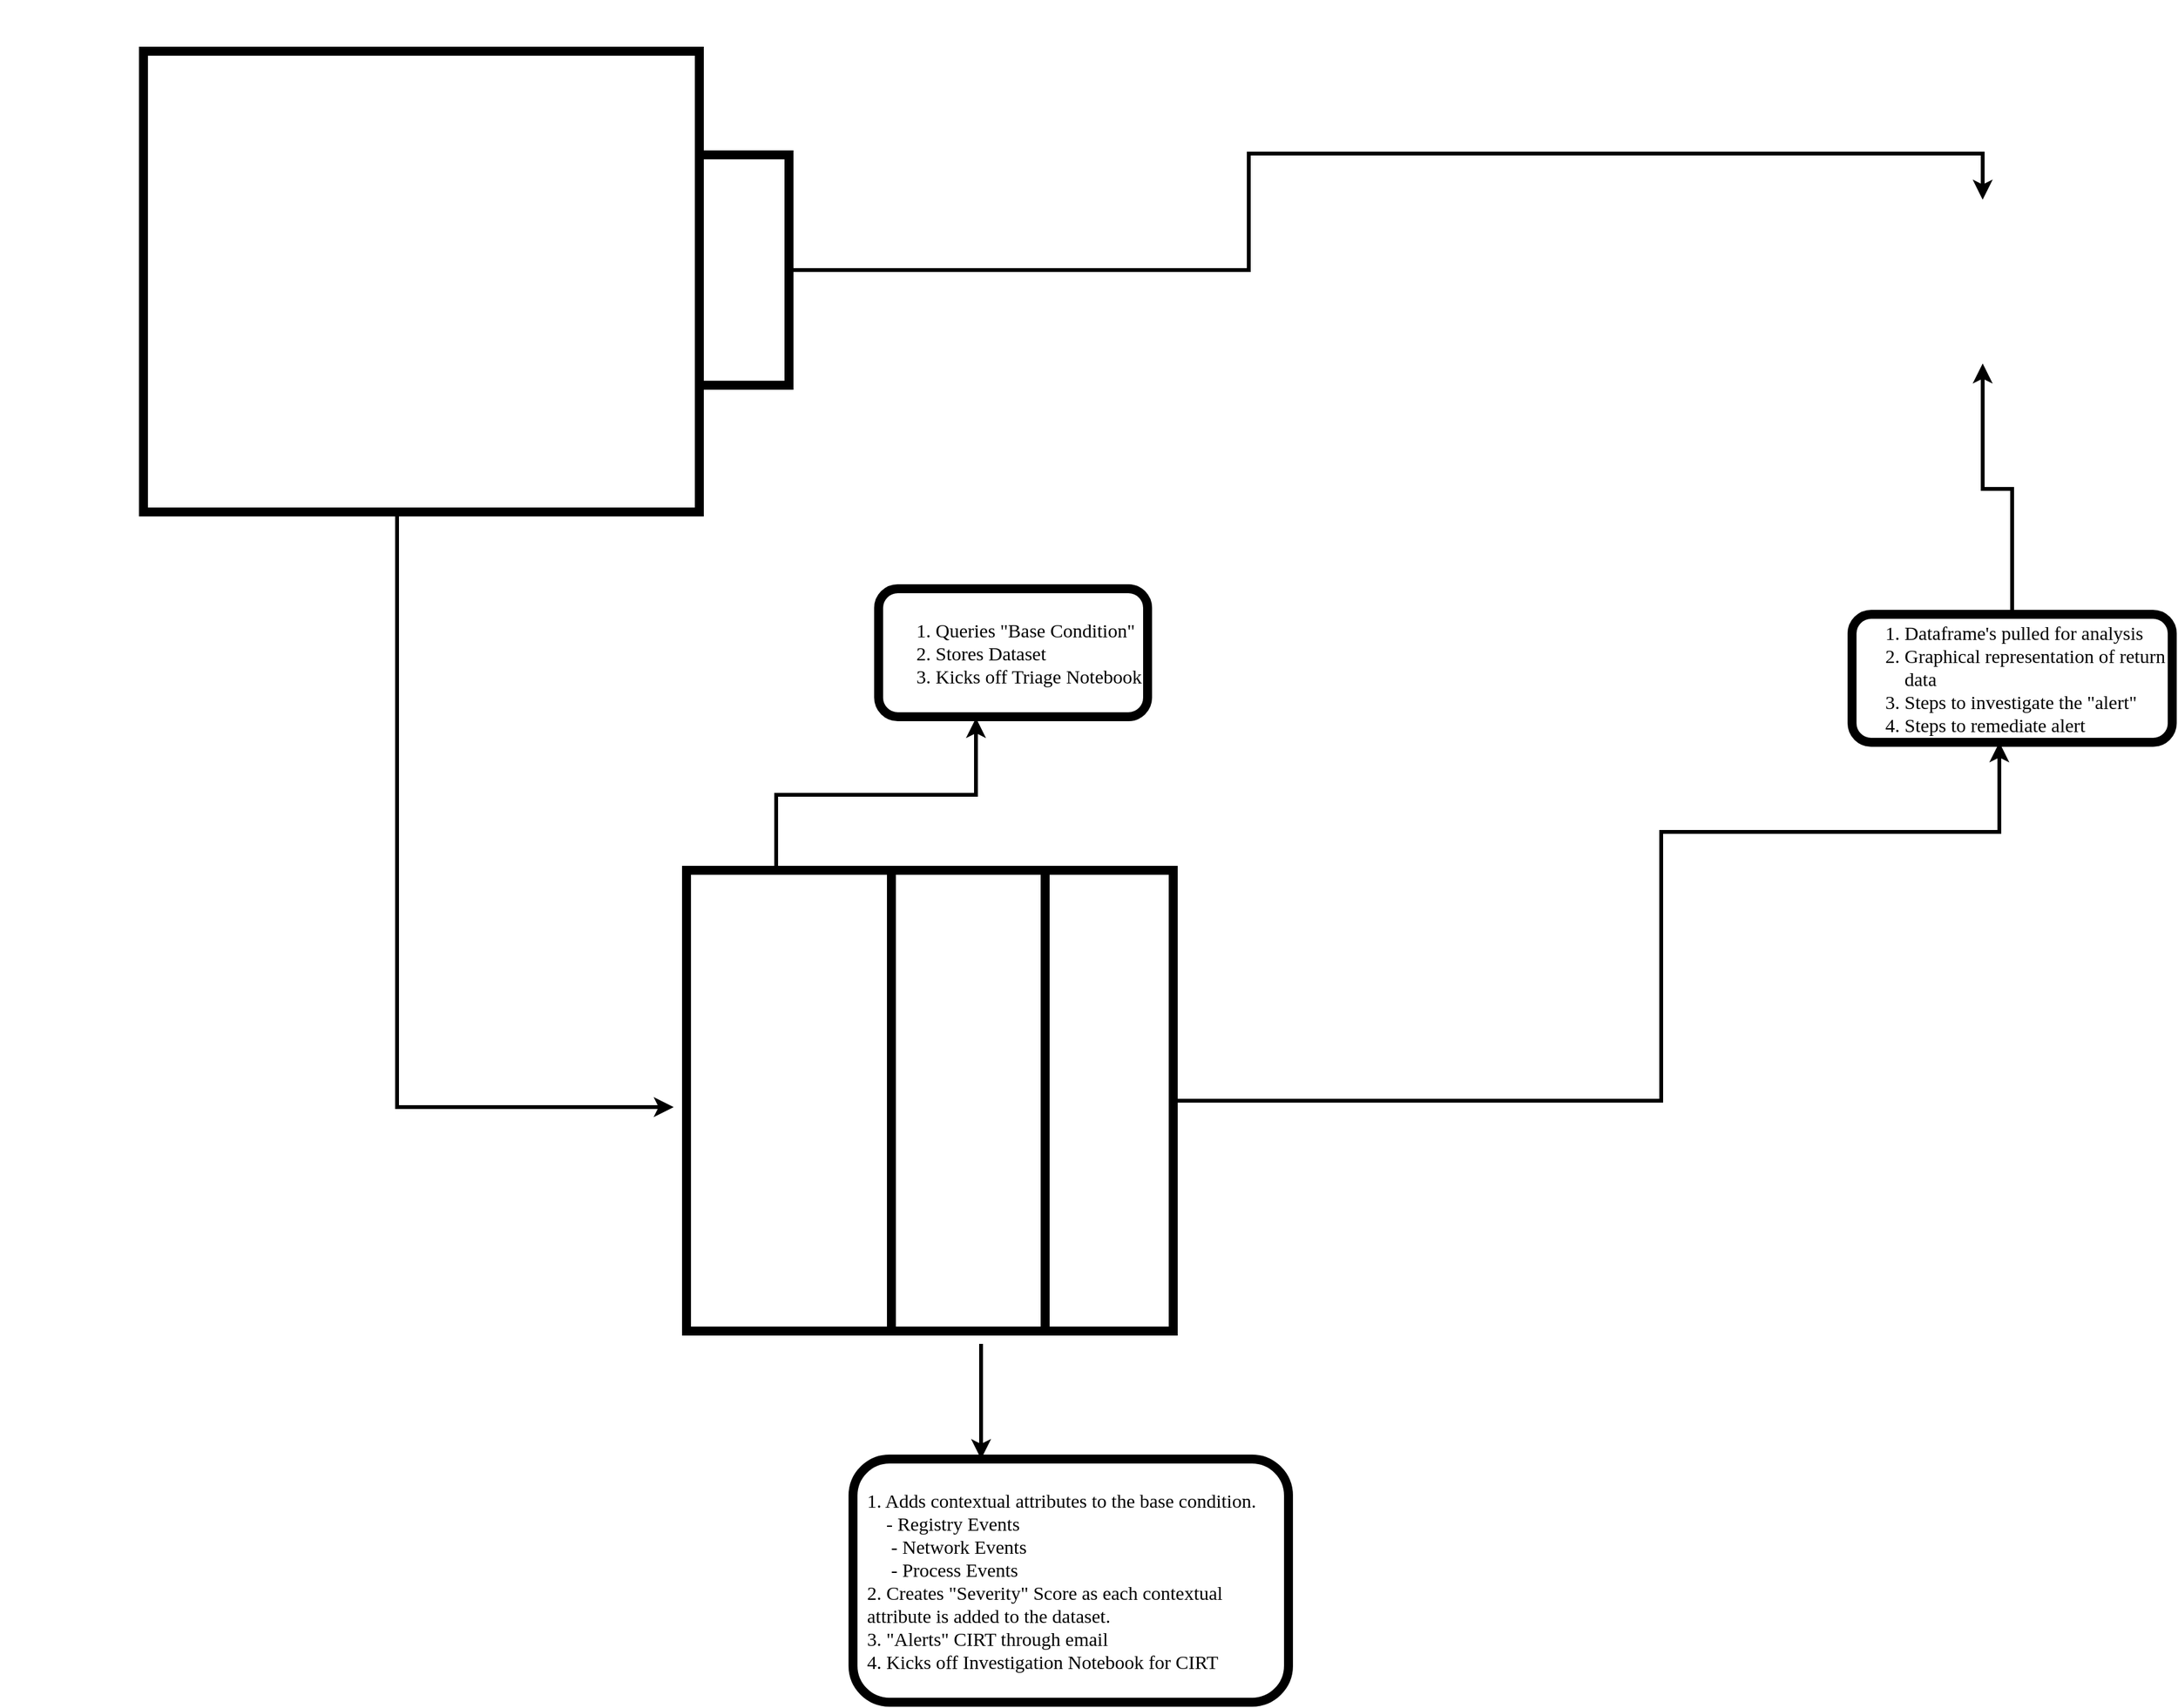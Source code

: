 <mxGraphModel dx="1385" dy="753" grid="1" gridSize="10" guides="1" tooltips="1" connect="1" arrows="1" fold="1" page="1" pageScale="1" pageWidth="850" pageHeight="1100" background="#ffffff"><root><mxCell id="0"/><mxCell id="1" parent="0"/><mxCell id="55" value="" style="shape=image;imageAspect=0;aspect=fixed;verticalLabelPosition=bottom;verticalAlign=top;image=http://192.168.1.68:8888/files/work/Funnel-1.png?_xsrf=2%7C83a49bdf%7Cd88556adc5b9c9b25d3a5e3e89af1b2d%7C1603753624;" parent="1" vertex="1"><mxGeometry x="790" y="1499" width="378" height="343" as="geometry"/></mxCell><mxCell id="51" value="" style="shape=image;imageAspect=0;aspect=fixed;verticalLabelPosition=bottom;verticalAlign=top;image=http://192.168.1.68:8888/files/work/Funnel.png?_xsrf=2%7C83a49bdf%7Cd88556adc5b9c9b25d3a5e3e89af1b2d%7C1603753624;" parent="1" vertex="1"><mxGeometry x="366" y="850" width="802" height="343" as="geometry"/></mxCell><mxCell id="49" value="" style="shape=image;imageAspect=0;aspect=fixed;verticalLabelPosition=bottom;verticalAlign=top;image=http://192.168.1.68:8888/files/work/Detection%20Process/Funnel-1.png?_xsrf=2%7C5d1cb925%7Cd7e60fa97604494123f16e8cbd4ed84c%7C1602690727;" parent="1" vertex="1"><mxGeometry x="800" y="1485" width="380" height="345" as="geometry"/></mxCell><mxCell id="27" value="" style="shape=image;imageAspect=0;aspect=fixed;verticalLabelPosition=bottom;verticalAlign=top;shadow=0;comic=0;fontFamily=Times New Roman;image=http://192.168.1.68:8888/files/work/Detection%20Process/Funnel.png?_xsrf=2%7C08214af3%7C7c0fe4b4e4826df3866c03934648d916%7C1602523751;" parent="1" vertex="1"><mxGeometry x="254" y="810" width="987" height="422" as="geometry"/></mxCell><mxCell id="29" style="edgeStyle=orthogonalEdgeStyle;rounded=0;html=1;jettySize=auto;orthogonalLoop=1;fontFamily=Times New Roman;exitX=0.5;exitY=1;strokeWidth=3;" parent="1" source="28" target="30" edge="1"><mxGeometry relative="1" as="geometry"><mxPoint x="540" y="1685" as="targetPoint"/><mxPoint x="410" y="1440" as="sourcePoint"/><Array as="points"><mxPoint x="564" y="1675"/></Array></mxGeometry></mxCell><mxCell id="28" value="" style="rounded=0;whiteSpace=wrap;html=1;shadow=0;comic=0;fontFamily=Times New Roman;fillColor=none;strokeWidth=7;" parent="1" vertex="1"><mxGeometry x="366" y="850" width="434" height="360" as="geometry"/></mxCell><mxCell id="31" style="edgeStyle=orthogonalEdgeStyle;rounded=0;html=1;exitX=0.456;exitY=0.003;jettySize=auto;orthogonalLoop=1;strokeWidth=3;fontFamily=Times New Roman;exitPerimeter=0;" parent="1" source="35" edge="1"><mxGeometry relative="1" as="geometry"><mxPoint x="1016" y="1371" as="targetPoint"/><mxPoint x="860" y="1490" as="sourcePoint"/><Array as="points"><mxPoint x="860" y="1491"/><mxPoint x="860" y="1431"/><mxPoint x="1016" y="1431"/></Array></mxGeometry></mxCell><mxCell id="37" style="edgeStyle=orthogonalEdgeStyle;rounded=0;html=1;jettySize=auto;orthogonalLoop=1;strokeWidth=3;fontFamily=Times New Roman;" parent="1" edge="1"><mxGeometry relative="1" as="geometry"><mxPoint x="1020" y="1860" as="sourcePoint"/><mxPoint x="1020" y="1950" as="targetPoint"/><Array as="points"><mxPoint x="1020" y="1910"/><mxPoint x="1020" y="1910"/></Array></mxGeometry></mxCell><mxCell id="30" value="" style="shape=image;imageAspect=0;aspect=fixed;verticalLabelPosition=bottom;verticalAlign=top;shadow=0;comic=0;strokeWidth=7;fillColor=none;fontFamily=Times New Roman;image=http://192.168.1.68:8888/files/work/Detection%20Process/Funnel-1.PNG?_xsrf=2%7C08214af3%7C7c0fe4b4e4826df3866c03934648d916%7C1602523751;" parent="1" vertex="1"><mxGeometry x="780" y="1490" width="408" height="370" as="geometry"/></mxCell><mxCell id="32" value="&lt;ol style=&quot;font-size: 15px&quot;&gt;&lt;li style=&quot;text-align: left&quot;&gt;Queries &quot;Base Condition&quot;&lt;/li&gt;&lt;li style=&quot;text-align: left&quot;&gt;Stores Dataset&lt;/li&gt;&lt;li style=&quot;text-align: left&quot;&gt;Kicks off Triage Notebook&lt;/li&gt;&lt;/ol&gt;" style="rounded=1;whiteSpace=wrap;html=1;shadow=0;comic=0;strokeWidth=7;fillColor=none;fontFamily=Times New Roman;" parent="1" vertex="1"><mxGeometry x="940" y="1270" width="210" height="100" as="geometry"/></mxCell><mxCell id="34" value="&lt;div style=&quot;text-align: left ; font-size: 15px&quot;&gt;&lt;span style=&quot;letter-spacing: 0px&quot;&gt;&lt;font style=&quot;font-size: 15px&quot;&gt;1. Adds contextual attributes to the base condition.&amp;nbsp;&lt;/font&gt;&lt;/span&gt;&lt;/div&gt;&lt;div style=&quot;text-align: left ; font-size: 15px&quot;&gt;&lt;div&gt;&lt;font style=&quot;font-size: 15px&quot;&gt;&amp;nbsp;&amp;nbsp; &amp;nbsp;- Registry Events&lt;/font&gt;&lt;/div&gt;&lt;div&gt;&lt;font style=&quot;font-size: 15px&quot;&gt;&amp;nbsp; &amp;nbsp; &amp;nbsp;- Network Events&lt;/font&gt;&lt;/div&gt;&lt;div&gt;&lt;font style=&quot;font-size: 15px&quot;&gt;&amp;nbsp; &amp;nbsp; &amp;nbsp;- Process Events&lt;/font&gt;&lt;/div&gt;&lt;/div&gt;&lt;div style=&quot;text-align: left ; font-size: 15px&quot;&gt;&lt;font style=&quot;font-size: 15px&quot;&gt;&lt;font style=&quot;font-size: 15px&quot;&gt;2.&amp;nbsp;&lt;/font&gt;&lt;span&gt;Creates &quot;Severity&quot; Score as each contextual attribute is added to the dataset.&amp;nbsp;&lt;/span&gt;&lt;/font&gt;&lt;/div&gt;&lt;div style=&quot;text-align: left ; font-size: 15px&quot;&gt;&lt;font style=&quot;font-size: 15px&quot;&gt;3. &quot;Alerts&quot; CIRT through email&lt;/font&gt;&lt;/div&gt;&lt;div style=&quot;text-align: left ; font-size: 15px&quot;&gt;&lt;font style=&quot;font-size: 15px&quot;&gt;4. Kicks off Investigation Notebook for CIRT&lt;/font&gt;&lt;/div&gt;" style="rounded=1;whiteSpace=wrap;html=1;shadow=0;comic=0;strokeWidth=7;fillColor=none;fontFamily=Times New Roman;align=left;spacingLeft=9;" parent="1" vertex="1"><mxGeometry x="920" y="1950" width="340" height="190" as="geometry"/></mxCell><mxCell id="35" value="" style="rounded=0;whiteSpace=wrap;html=1;shadow=0;comic=0;strokeWidth=7;fillColor=none;fontFamily=Times New Roman;" parent="1" vertex="1"><mxGeometry x="790" y="1490" width="160" height="360" as="geometry"/></mxCell><mxCell id="36" value="" style="rounded=0;whiteSpace=wrap;html=1;shadow=0;comic=0;strokeWidth=7;fillColor=none;fontFamily=Times New Roman;" parent="1" vertex="1"><mxGeometry x="950" y="1490" width="120" height="360" as="geometry"/></mxCell><mxCell id="42" style="edgeStyle=orthogonalEdgeStyle;rounded=0;html=1;jettySize=auto;orthogonalLoop=1;strokeWidth=3;fontFamily=Times New Roman;" parent="1" source="38" target="43" edge="1"><mxGeometry relative="1" as="geometry"><mxPoint x="1445" y="1410" as="targetPoint"/><mxPoint x="1160" y="1490" as="sourcePoint"/><Array as="points"><mxPoint x="1551" y="1460"/><mxPoint x="1815" y="1460"/></Array></mxGeometry></mxCell><mxCell id="38" value="" style="rounded=0;whiteSpace=wrap;html=1;shadow=0;comic=0;strokeWidth=7;fillColor=none;fontFamily=Times New Roman;" parent="1" vertex="1"><mxGeometry x="1070" y="1490" width="100" height="360" as="geometry"/></mxCell><mxCell id="48" style="edgeStyle=orthogonalEdgeStyle;rounded=0;html=1;entryX=0.5;entryY=1;jettySize=auto;orthogonalLoop=1;strokeWidth=3;fontFamily=Times New Roman;" parent="1" source="43" target="45" edge="1"><mxGeometry relative="1" as="geometry"/></mxCell><mxCell id="43" value="&lt;ol style=&quot;font-size: 15px&quot;&gt;&lt;li style=&quot;text-align: left&quot;&gt;Dataframe's pulled for analysis&lt;/li&gt;&lt;li style=&quot;text-align: left&quot;&gt;Graphical representation of return data&lt;/li&gt;&lt;li style=&quot;text-align: left&quot;&gt;Steps to investigate the &quot;alert&quot;&lt;/li&gt;&lt;li style=&quot;text-align: left&quot;&gt;Steps to remediate alert&amp;nbsp;&lt;/li&gt;&lt;/ol&gt;" style="rounded=1;whiteSpace=wrap;html=1;shadow=0;comic=0;strokeWidth=7;fillColor=none;fontFamily=Times New Roman;" parent="1" vertex="1"><mxGeometry x="1700" y="1290" width="250" height="100" as="geometry"/></mxCell><mxCell id="45" value="" style="shape=image;imageAspect=0;aspect=fixed;verticalLabelPosition=bottom;verticalAlign=top;shadow=0;comic=0;strokeWidth=7;fillColor=none;fontFamily=Times New Roman;align=left;image=http://192.168.1.68:8888/files/work/Detection%20Process/remediation.PNG?_xsrf=2%7C08214af3%7C7c0fe4b4e4826df3866c03934648d916%7C1602523751;" parent="1" vertex="1"><mxGeometry x="1768" y="966" width="68" height="128" as="geometry"/></mxCell><mxCell id="47" style="edgeStyle=orthogonalEdgeStyle;rounded=0;html=1;entryX=0.5;entryY=0;jettySize=auto;orthogonalLoop=1;strokeWidth=3;fontFamily=Times New Roman;exitX=1;exitY=0.5;" parent="1" source="46" target="45" edge="1"><mxGeometry relative="1" as="geometry"><Array as="points"><mxPoint x="1229" y="1021"/><mxPoint x="1229" y="930"/><mxPoint x="1802" y="930"/></Array></mxGeometry></mxCell><mxCell id="46" value="" style="rounded=0;whiteSpace=wrap;html=1;shadow=0;comic=0;fontFamily=Times New Roman;fillColor=none;strokeWidth=7;" parent="1" vertex="1"><mxGeometry x="800" y="931" width="70" height="180" as="geometry"/></mxCell><mxCell id="50" value="" style="shape=image;imageAspect=0;aspect=fixed;verticalLabelPosition=bottom;verticalAlign=top;image=http://192.168.1.68:8888/files/work/Detection%20Process/remediation.png?_xsrf=2%7C5d1cb925%7Cd7e60fa97604494123f16e8cbd4ed84c%7C1602690727;" parent="1" vertex="1"><mxGeometry x="1773" y="976" width="58" height="109" as="geometry"/></mxCell><mxCell id="52" style="edgeStyle=orthogonalEdgeStyle;rounded=0;html=1;exitX=0;exitY=0.5;entryX=0;entryY=0.5;jettySize=auto;orthogonalLoop=1;" parent="1" source="38" target="38" edge="1"><mxGeometry relative="1" as="geometry"/></mxCell><mxCell id="56" value="" style="shape=image;imageAspect=0;aspect=fixed;verticalLabelPosition=bottom;verticalAlign=top;image=http://192.168.1.68:8888/files/work/remediation.png?_xsrf=2%7C83a49bdf%7Cd88556adc5b9c9b25d3a5e3e89af1b2d%7C1603753624;" parent="1" vertex="1"><mxGeometry x="1768" y="966" width="68" height="128" as="geometry"/></mxCell></root></mxGraphModel>